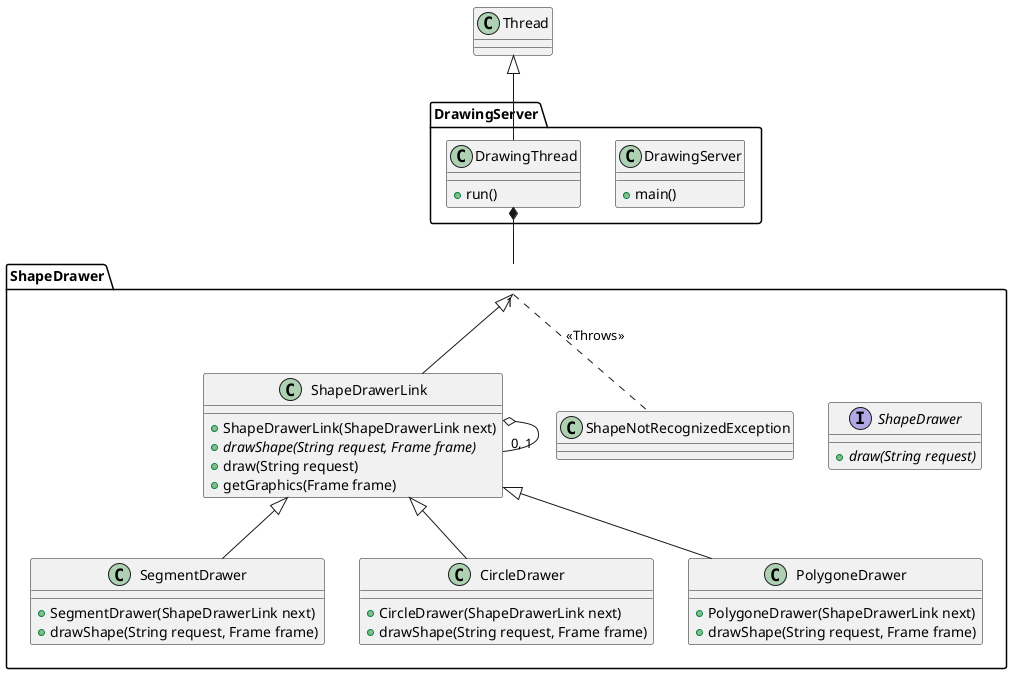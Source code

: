 @startuml
class Thread

package DrawingServer {
    class DrawingServer {
        +main()
    }
    class DrawingThread {
        +run()
    }
}

package ShapeDrawer {
    interface ShapeDrawer {
        +{abstract}draw(String request)
    }

    class ShapeDrawerLink {
        +ShapeDrawerLink(ShapeDrawerLink next)
        +{abstract} drawShape(String request, Frame frame)
        +draw(String request)
        +getGraphics(Frame frame)
    }

    class SegmentDrawer {
        +SegmentDrawer(ShapeDrawerLink next)
        +drawShape(String request, Frame frame)
    }

    class CircleDrawer {
        +CircleDrawer(ShapeDrawerLink next)
        +drawShape(String request, Frame frame)
    }

    class PolygoneDrawer {
        +PolygoneDrawer(ShapeDrawerLink next)
        +drawShape(String request, Frame frame)
    }

    class ShapeNotRecognizedException
}

ShapeDrawer <|-- ShapeDrawerLink
ShapeDrawerLink o-- "0, 1" ShapeDrawerLink
ShapeDrawerLink <|-- SegmentDrawer
ShapeDrawerLink <|-- CircleDrawer
ShapeDrawerLink <|-- PolygoneDrawer
DrawingThread *-- "1" ShapeDrawer
ShapeDrawer .. ShapeNotRecognizedException : << Throws >>
Thread <|-- DrawingThread

@enduml
